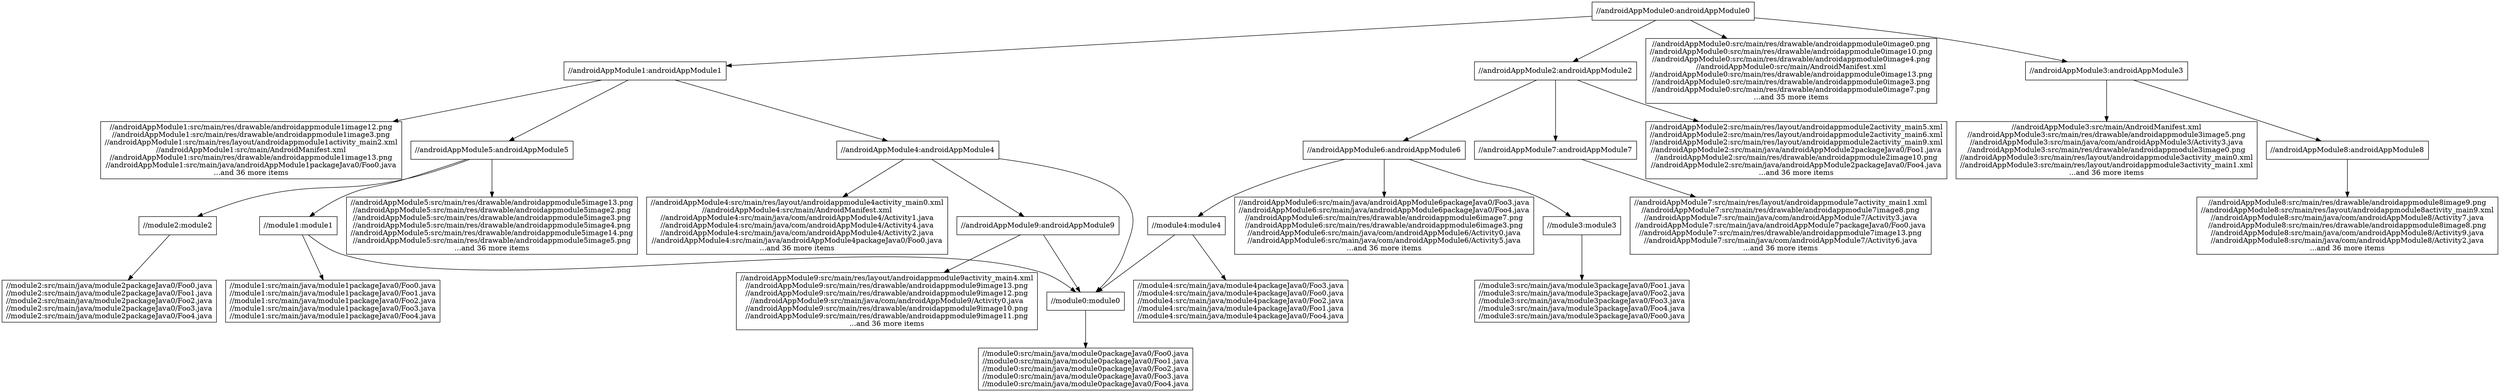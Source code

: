 digraph mygraph {
  node [shape=box];
"//androidAppModule0:androidAppModule0"
"//androidAppModule0:androidAppModule0" -> "//androidAppModule1:androidAppModule1"
"//androidAppModule0:androidAppModule0" -> "//androidAppModule2:androidAppModule2"
"//androidAppModule0:androidAppModule0" -> "//androidAppModule0:src/main/res/drawable/androidappmodule0image0.png\n//androidAppModule0:src/main/res/drawable/androidappmodule0image10.png\n//androidAppModule0:src/main/res/drawable/androidappmodule0image4.png\n//androidAppModule0:src/main/AndroidManifest.xml\n//androidAppModule0:src/main/res/drawable/androidappmodule0image13.png\n//androidAppModule0:src/main/res/drawable/androidappmodule0image3.png\n//androidAppModule0:src/main/res/drawable/androidappmodule0image7.png\n...and 35 more items"
"//androidAppModule0:androidAppModule0" -> "//androidAppModule3:androidAppModule3"
"//androidAppModule2:androidAppModule2"
"//androidAppModule2:androidAppModule2" -> "//androidAppModule2:src/main/res/layout/androidappmodule2activity_main5.xml\n//androidAppModule2:src/main/res/layout/androidappmodule2activity_main6.xml\n//androidAppModule2:src/main/res/layout/androidappmodule2activity_main9.xml\n//androidAppModule2:src/main/java/androidAppModule2packageJava0/Foo1.java\n//androidAppModule2:src/main/res/drawable/androidappmodule2image10.png\n//androidAppModule2:src/main/java/androidAppModule2packageJava0/Foo4.java\n...and 36 more items"
"//androidAppModule2:androidAppModule2" -> "//androidAppModule6:androidAppModule6"
"//androidAppModule2:androidAppModule2" -> "//androidAppModule7:androidAppModule7"
"//androidAppModule1:androidAppModule1"
"//androidAppModule1:androidAppModule1" -> "//androidAppModule4:androidAppModule4"
"//androidAppModule1:androidAppModule1" -> "//androidAppModule1:src/main/res/drawable/androidappmodule1image12.png\n//androidAppModule1:src/main/res/drawable/androidappmodule1image3.png\n//androidAppModule1:src/main/res/layout/androidappmodule1activity_main2.xml\n//androidAppModule1:src/main/AndroidManifest.xml\n//androidAppModule1:src/main/res/drawable/androidappmodule1image13.png\n//androidAppModule1:src/main/java/androidAppModule1packageJava0/Foo0.java\n...and 36 more items"
"//androidAppModule1:androidAppModule1" -> "//androidAppModule5:androidAppModule5"
"//androidAppModule5:androidAppModule5"
"//androidAppModule5:androidAppModule5" -> "//androidAppModule5:src/main/res/drawable/androidappmodule5image13.png\n//androidAppModule5:src/main/res/drawable/androidappmodule5image2.png\n//androidAppModule5:src/main/res/drawable/androidappmodule5image3.png\n//androidAppModule5:src/main/res/drawable/androidappmodule5image4.png\n//androidAppModule5:src/main/res/drawable/androidappmodule5image14.png\n//androidAppModule5:src/main/res/drawable/androidappmodule5image5.png\n...and 36 more items"
"//androidAppModule5:androidAppModule5" -> "//module1:module1"
"//androidAppModule5:androidAppModule5" -> "//module2:module2"
"//androidAppModule0:src/main/res/drawable/androidappmodule0image0.png\n//androidAppModule0:src/main/res/drawable/androidappmodule0image10.png\n//androidAppModule0:src/main/res/drawable/androidappmodule0image4.png\n//androidAppModule0:src/main/AndroidManifest.xml\n//androidAppModule0:src/main/res/drawable/androidappmodule0image13.png\n//androidAppModule0:src/main/res/drawable/androidappmodule0image3.png\n//androidAppModule0:src/main/res/drawable/androidappmodule0image7.png\n...and 35 more items"
"//androidAppModule2:src/main/res/layout/androidappmodule2activity_main5.xml\n//androidAppModule2:src/main/res/layout/androidappmodule2activity_main6.xml\n//androidAppModule2:src/main/res/layout/androidappmodule2activity_main9.xml\n//androidAppModule2:src/main/java/androidAppModule2packageJava0/Foo1.java\n//androidAppModule2:src/main/res/drawable/androidappmodule2image10.png\n//androidAppModule2:src/main/java/androidAppModule2packageJava0/Foo4.java\n...and 36 more items"
"//module1:module1"
"//module1:module1" -> "//module1:src/main/java/module1packageJava0/Foo0.java\n//module1:src/main/java/module1packageJava0/Foo1.java\n//module1:src/main/java/module1packageJava0/Foo2.java\n//module1:src/main/java/module1packageJava0/Foo3.java\n//module1:src/main/java/module1packageJava0/Foo4.java"
"//module1:module1" -> "//module0:module0"
"//androidAppModule6:androidAppModule6"
"//androidAppModule6:androidAppModule6" -> "//module3:module3"
"//androidAppModule6:androidAppModule6" -> "//androidAppModule6:src/main/java/androidAppModule6packageJava0/Foo3.java\n//androidAppModule6:src/main/java/androidAppModule6packageJava0/Foo4.java\n//androidAppModule6:src/main/res/drawable/androidappmodule6image7.png\n//androidAppModule6:src/main/res/drawable/androidappmodule6image3.png\n//androidAppModule6:src/main/java/com/androidAppModule6/Activity0.java\n//androidAppModule6:src/main/java/com/androidAppModule6/Activity5.java\n...and 36 more items"
"//androidAppModule6:androidAppModule6" -> "//module4:module4"
"//module4:module4"
"//module4:module4" -> "//module4:src/main/java/module4packageJava0/Foo3.java\n//module4:src/main/java/module4packageJava0/Foo0.java\n//module4:src/main/java/module4packageJava0/Foo2.java\n//module4:src/main/java/module4packageJava0/Foo1.java\n//module4:src/main/java/module4packageJava0/Foo4.java"
"//module4:module4" -> "//module0:module0"
"//module3:module3"
"//module3:module3" -> "//module3:src/main/java/module3packageJava0/Foo1.java\n//module3:src/main/java/module3packageJava0/Foo2.java\n//module3:src/main/java/module3packageJava0/Foo3.java\n//module3:src/main/java/module3packageJava0/Foo4.java\n//module3:src/main/java/module3packageJava0/Foo0.java"
"//module3:src/main/java/module3packageJava0/Foo1.java\n//module3:src/main/java/module3packageJava0/Foo2.java\n//module3:src/main/java/module3packageJava0/Foo3.java\n//module3:src/main/java/module3packageJava0/Foo4.java\n//module3:src/main/java/module3packageJava0/Foo0.java"
"//androidAppModule6:src/main/java/androidAppModule6packageJava0/Foo3.java\n//androidAppModule6:src/main/java/androidAppModule6packageJava0/Foo4.java\n//androidAppModule6:src/main/res/drawable/androidappmodule6image7.png\n//androidAppModule6:src/main/res/drawable/androidappmodule6image3.png\n//androidAppModule6:src/main/java/com/androidAppModule6/Activity0.java\n//androidAppModule6:src/main/java/com/androidAppModule6/Activity5.java\n...and 36 more items"
"//androidAppModule7:androidAppModule7"
"//androidAppModule7:androidAppModule7" -> "//androidAppModule7:src/main/res/layout/androidappmodule7activity_main1.xml\n//androidAppModule7:src/main/res/drawable/androidappmodule7image8.png\n//androidAppModule7:src/main/java/com/androidAppModule7/Activity3.java\n//androidAppModule7:src/main/java/androidAppModule7packageJava0/Foo0.java\n//androidAppModule7:src/main/res/drawable/androidappmodule7image13.png\n//androidAppModule7:src/main/java/com/androidAppModule7/Activity6.java\n...and 36 more items"
"//androidAppModule5:src/main/res/drawable/androidappmodule5image13.png\n//androidAppModule5:src/main/res/drawable/androidappmodule5image2.png\n//androidAppModule5:src/main/res/drawable/androidappmodule5image3.png\n//androidAppModule5:src/main/res/drawable/androidappmodule5image4.png\n//androidAppModule5:src/main/res/drawable/androidappmodule5image14.png\n//androidAppModule5:src/main/res/drawable/androidappmodule5image5.png\n...and 36 more items"
"//androidAppModule4:androidAppModule4"
"//androidAppModule4:androidAppModule4" -> "//androidAppModule4:src/main/res/layout/androidappmodule4activity_main0.xml\n//androidAppModule4:src/main/AndroidManifest.xml\n//androidAppModule4:src/main/java/com/androidAppModule4/Activity1.java\n//androidAppModule4:src/main/java/com/androidAppModule4/Activity4.java\n//androidAppModule4:src/main/java/com/androidAppModule4/Activity2.java\n//androidAppModule4:src/main/java/androidAppModule4packageJava0/Foo0.java\n...and 36 more items"
"//androidAppModule4:androidAppModule4" -> "//androidAppModule9:androidAppModule9"
"//androidAppModule4:androidAppModule4" -> "//module0:module0"
"//androidAppModule9:androidAppModule9"
"//androidAppModule9:androidAppModule9" -> "//androidAppModule9:src/main/res/layout/androidappmodule9activity_main4.xml\n//androidAppModule9:src/main/res/drawable/androidappmodule9image13.png\n//androidAppModule9:src/main/res/drawable/androidappmodule9image12.png\n//androidAppModule9:src/main/java/com/androidAppModule9/Activity0.java\n//androidAppModule9:src/main/res/drawable/androidappmodule9image10.png\n//androidAppModule9:src/main/res/drawable/androidappmodule9image11.png\n...and 36 more items"
"//androidAppModule9:androidAppModule9" -> "//module0:module0"
"//module0:module0"
"//module0:module0" -> "//module0:src/main/java/module0packageJava0/Foo0.java\n//module0:src/main/java/module0packageJava0/Foo1.java\n//module0:src/main/java/module0packageJava0/Foo2.java\n//module0:src/main/java/module0packageJava0/Foo3.java\n//module0:src/main/java/module0packageJava0/Foo4.java"
"//module0:src/main/java/module0packageJava0/Foo0.java\n//module0:src/main/java/module0packageJava0/Foo1.java\n//module0:src/main/java/module0packageJava0/Foo2.java\n//module0:src/main/java/module0packageJava0/Foo3.java\n//module0:src/main/java/module0packageJava0/Foo4.java"
"//androidAppModule9:src/main/res/layout/androidappmodule9activity_main4.xml\n//androidAppModule9:src/main/res/drawable/androidappmodule9image13.png\n//androidAppModule9:src/main/res/drawable/androidappmodule9image12.png\n//androidAppModule9:src/main/java/com/androidAppModule9/Activity0.java\n//androidAppModule9:src/main/res/drawable/androidappmodule9image10.png\n//androidAppModule9:src/main/res/drawable/androidappmodule9image11.png\n...and 36 more items"
"//androidAppModule4:src/main/res/layout/androidappmodule4activity_main0.xml\n//androidAppModule4:src/main/AndroidManifest.xml\n//androidAppModule4:src/main/java/com/androidAppModule4/Activity1.java\n//androidAppModule4:src/main/java/com/androidAppModule4/Activity4.java\n//androidAppModule4:src/main/java/com/androidAppModule4/Activity2.java\n//androidAppModule4:src/main/java/androidAppModule4packageJava0/Foo0.java\n...and 36 more items"
"//module4:src/main/java/module4packageJava0/Foo3.java\n//module4:src/main/java/module4packageJava0/Foo0.java\n//module4:src/main/java/module4packageJava0/Foo2.java\n//module4:src/main/java/module4packageJava0/Foo1.java\n//module4:src/main/java/module4packageJava0/Foo4.java"
"//module2:module2"
"//module2:module2" -> "//module2:src/main/java/module2packageJava0/Foo0.java\n//module2:src/main/java/module2packageJava0/Foo1.java\n//module2:src/main/java/module2packageJava0/Foo2.java\n//module2:src/main/java/module2packageJava0/Foo3.java\n//module2:src/main/java/module2packageJava0/Foo4.java"
"//module2:src/main/java/module2packageJava0/Foo0.java\n//module2:src/main/java/module2packageJava0/Foo1.java\n//module2:src/main/java/module2packageJava0/Foo2.java\n//module2:src/main/java/module2packageJava0/Foo3.java\n//module2:src/main/java/module2packageJava0/Foo4.java"
"//module1:src/main/java/module1packageJava0/Foo0.java\n//module1:src/main/java/module1packageJava0/Foo1.java\n//module1:src/main/java/module1packageJava0/Foo2.java\n//module1:src/main/java/module1packageJava0/Foo3.java\n//module1:src/main/java/module1packageJava0/Foo4.java"
"//androidAppModule7:src/main/res/layout/androidappmodule7activity_main1.xml\n//androidAppModule7:src/main/res/drawable/androidappmodule7image8.png\n//androidAppModule7:src/main/java/com/androidAppModule7/Activity3.java\n//androidAppModule7:src/main/java/androidAppModule7packageJava0/Foo0.java\n//androidAppModule7:src/main/res/drawable/androidappmodule7image13.png\n//androidAppModule7:src/main/java/com/androidAppModule7/Activity6.java\n...and 36 more items"
"//androidAppModule1:src/main/res/drawable/androidappmodule1image12.png\n//androidAppModule1:src/main/res/drawable/androidappmodule1image3.png\n//androidAppModule1:src/main/res/layout/androidappmodule1activity_main2.xml\n//androidAppModule1:src/main/AndroidManifest.xml\n//androidAppModule1:src/main/res/drawable/androidappmodule1image13.png\n//androidAppModule1:src/main/java/androidAppModule1packageJava0/Foo0.java\n...and 36 more items"
"//androidAppModule3:androidAppModule3"
"//androidAppModule3:androidAppModule3" -> "//androidAppModule3:src/main/AndroidManifest.xml\n//androidAppModule3:src/main/res/drawable/androidappmodule3image5.png\n//androidAppModule3:src/main/java/com/androidAppModule3/Activity3.java\n//androidAppModule3:src/main/res/drawable/androidappmodule3image0.png\n//androidAppModule3:src/main/res/layout/androidappmodule3activity_main0.xml\n//androidAppModule3:src/main/res/layout/androidappmodule3activity_main1.xml\n...and 36 more items"
"//androidAppModule3:androidAppModule3" -> "//androidAppModule8:androidAppModule8"
"//androidAppModule8:androidAppModule8"
"//androidAppModule8:androidAppModule8" -> "//androidAppModule8:src/main/res/drawable/androidappmodule8image9.png\n//androidAppModule8:src/main/res/layout/androidappmodule8activity_main9.xml\n//androidAppModule8:src/main/java/com/androidAppModule8/Activity7.java\n//androidAppModule8:src/main/res/drawable/androidappmodule8image8.png\n//androidAppModule8:src/main/java/com/androidAppModule8/Activity9.java\n//androidAppModule8:src/main/java/com/androidAppModule8/Activity2.java\n...and 36 more items"
"//androidAppModule8:src/main/res/drawable/androidappmodule8image9.png\n//androidAppModule8:src/main/res/layout/androidappmodule8activity_main9.xml\n//androidAppModule8:src/main/java/com/androidAppModule8/Activity7.java\n//androidAppModule8:src/main/res/drawable/androidappmodule8image8.png\n//androidAppModule8:src/main/java/com/androidAppModule8/Activity9.java\n//androidAppModule8:src/main/java/com/androidAppModule8/Activity2.java\n...and 36 more items"
"//androidAppModule3:src/main/AndroidManifest.xml\n//androidAppModule3:src/main/res/drawable/androidappmodule3image5.png\n//androidAppModule3:src/main/java/com/androidAppModule3/Activity3.java\n//androidAppModule3:src/main/res/drawable/androidappmodule3image0.png\n//androidAppModule3:src/main/res/layout/androidappmodule3activity_main0.xml\n//androidAppModule3:src/main/res/layout/androidappmodule3activity_main1.xml\n...and 36 more items"
}

